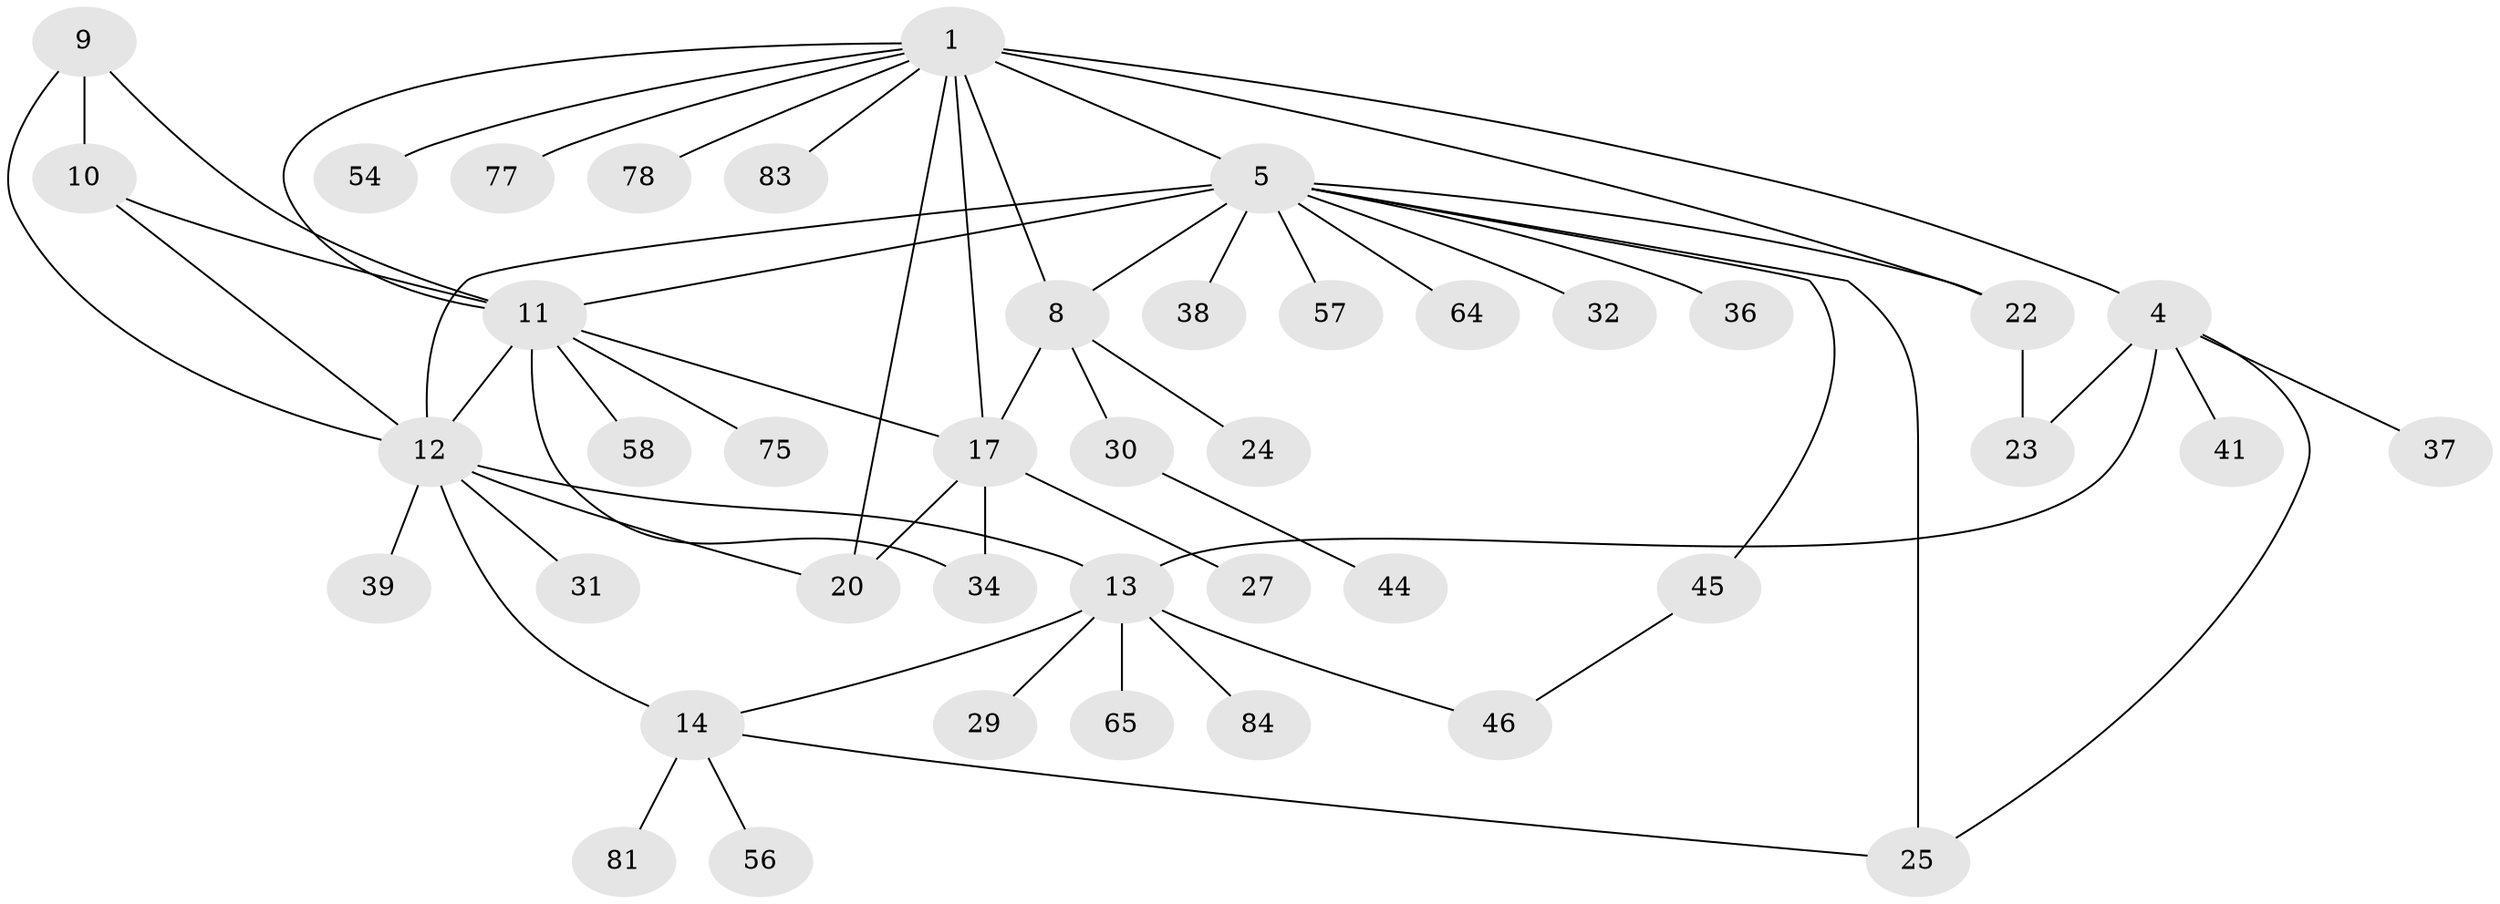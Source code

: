// original degree distribution, {7: 0.047619047619047616, 6: 0.05952380952380952, 5: 0.05952380952380952, 9: 0.03571428571428571, 8: 0.011904761904761904, 11: 0.011904761904761904, 3: 0.08333333333333333, 4: 0.03571428571428571, 2: 0.15476190476190477, 1: 0.5}
// Generated by graph-tools (version 1.1) at 2025/19/03/04/25 18:19:50]
// undirected, 42 vertices, 59 edges
graph export_dot {
graph [start="1"]
  node [color=gray90,style=filled];
  1 [super="+3+18+2+40"];
  4 [super="+26"];
  5 [super="+7+28+6+68"];
  8;
  9;
  10 [super="+59"];
  11;
  12 [super="+43+15"];
  13 [super="+21"];
  14;
  17 [super="+19+72"];
  20 [super="+52"];
  22 [super="+55"];
  23;
  24;
  25 [super="+33"];
  27;
  29;
  30;
  31 [super="+42+35"];
  32;
  34;
  36;
  37;
  38;
  39;
  41;
  44;
  45 [super="+63"];
  46 [super="+50"];
  54;
  56;
  57;
  58 [super="+79+62"];
  64;
  65;
  75;
  77;
  78;
  81;
  83;
  84;
  1 -- 4 [weight=3];
  1 -- 77;
  1 -- 83;
  1 -- 54;
  1 -- 11;
  1 -- 17 [weight=2];
  1 -- 20;
  1 -- 22;
  1 -- 5;
  1 -- 8;
  1 -- 78;
  4 -- 13 [weight=3];
  4 -- 23;
  4 -- 25;
  4 -- 41;
  4 -- 37;
  5 -- 8 [weight=3];
  5 -- 36;
  5 -- 38;
  5 -- 45;
  5 -- 32;
  5 -- 64;
  5 -- 57;
  5 -- 11;
  5 -- 22;
  5 -- 25 [weight=2];
  5 -- 12 [weight=2];
  8 -- 17;
  8 -- 24;
  8 -- 30;
  9 -- 10;
  9 -- 11;
  9 -- 12;
  10 -- 11;
  10 -- 12;
  11 -- 12;
  11 -- 34;
  11 -- 58;
  11 -- 75;
  11 -- 17;
  12 -- 31;
  12 -- 20;
  12 -- 39;
  12 -- 13 [weight=2];
  12 -- 14 [weight=2];
  13 -- 14;
  13 -- 65;
  13 -- 29;
  13 -- 84;
  13 -- 46;
  14 -- 25;
  14 -- 56;
  14 -- 81;
  17 -- 20 [weight=2];
  17 -- 34;
  17 -- 27;
  22 -- 23;
  30 -- 44;
  45 -- 46;
}
